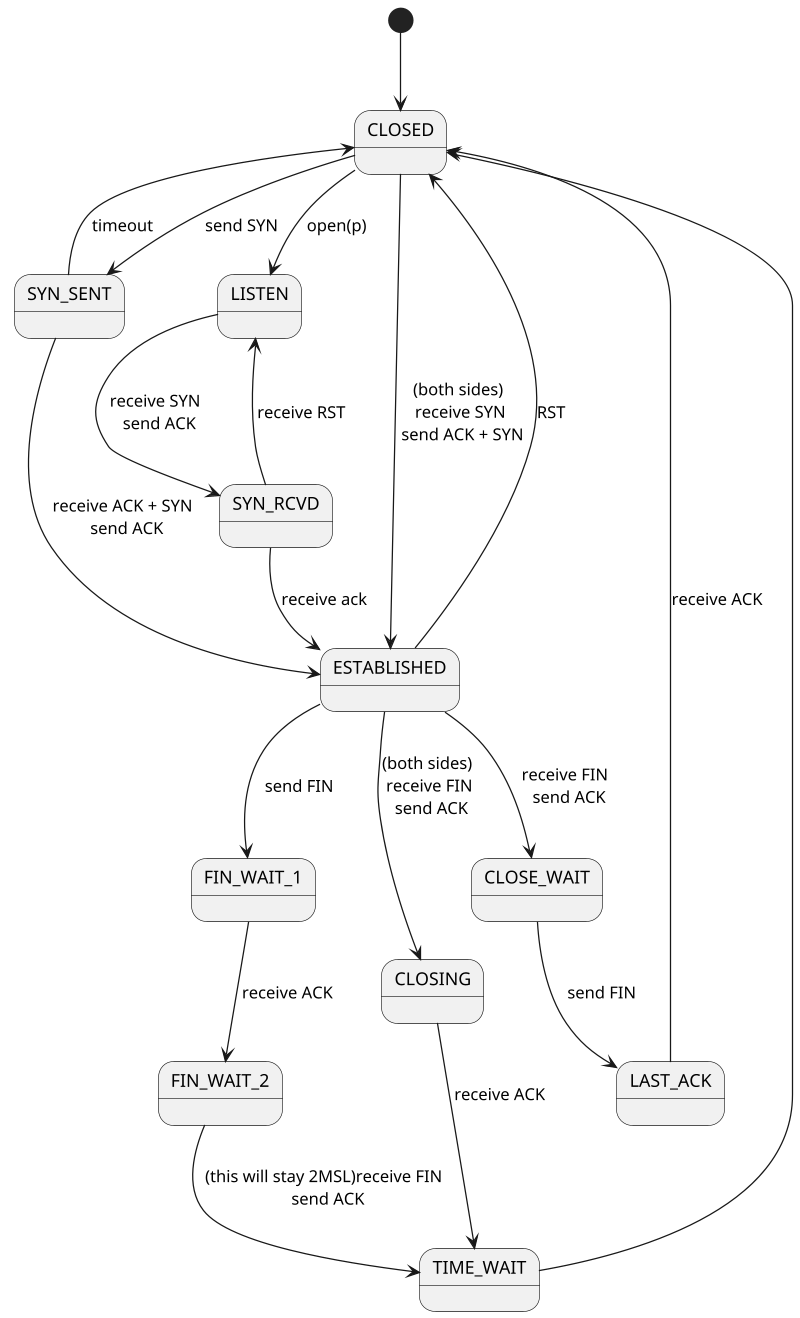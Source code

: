 @startuml
scale 800 width

[*] --> CLOSED
CLOSED --> LISTEN : open(p)
CLOSED --> ESTABLISHED : (both sides) \n receive SYN \n send ACK + SYN
CLOSED --> SYN_SENT : send SYN
SYN_SENT --> CLOSED : timeout

SYN_SENT --> ESTABLISHED : receive ACK + SYN \n send ACK
LISTEN --> SYN_RCVD : receive SYN \n send ACK
SYN_RCVD --> ESTABLISHED : receive ack

SYN_RCVD --> LISTEN : receive RST

ESTABLISHED --> CLOSE_WAIT : receive FIN \n send ACK
CLOSE_WAIT --> LAST_ACK : send FIN
LAST_ACK --> CLOSED : receive ACK

ESTABLISHED --> CLOSED : RST

ESTABLISHED --> FIN_WAIT_1 : send FIN
FIN_WAIT_1 --> FIN_WAIT_2 : receive ACK
FIN_WAIT_2 --> TIME_WAIT : (this will stay 2MSL)receive FIN \n send ACK

ESTABLISHED --> CLOSING : (both sides) \n receive FIN \n send ACK
CLOSING --> TIME_WAIT : receive ACK
TIME_WAIT --> CLOSED


@enduml
